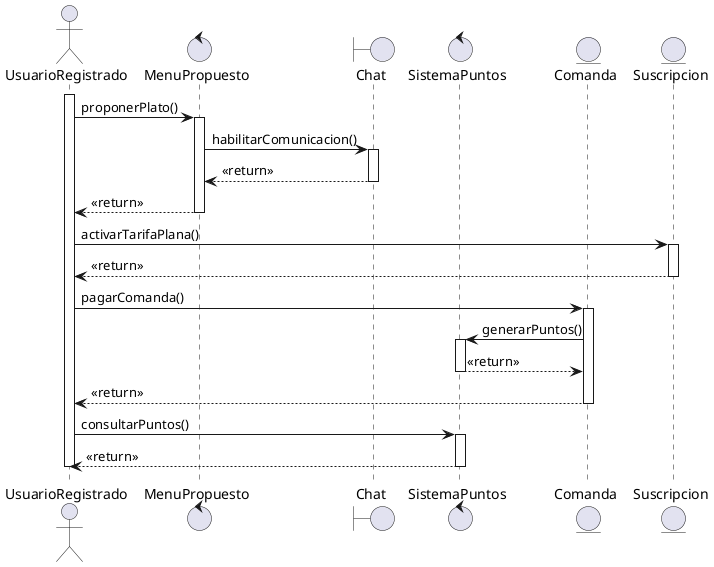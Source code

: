 @startuml
actor UsuarioRegistrado
control MenuPropuesto
boundary Chat
control SistemaPuntos
entity Comanda
entity Suscripcion

activate UsuarioRegistrado

UsuarioRegistrado -> MenuPropuesto : proponerPlato()
activate MenuPropuesto

MenuPropuesto -> Chat : habilitarComunicacion()
activate Chat
Chat --> MenuPropuesto : <<return>>
deactivate Chat

MenuPropuesto --> UsuarioRegistrado : <<return>>
deactivate MenuPropuesto

UsuarioRegistrado -> Suscripcion : activarTarifaPlana()
activate Suscripcion
Suscripcion --> UsuarioRegistrado : <<return>>
deactivate Suscripcion

UsuarioRegistrado -> Comanda : pagarComanda()
activate Comanda
Comanda -> SistemaPuntos : generarPuntos()
activate SistemaPuntos
SistemaPuntos --> Comanda : <<return>>
deactivate SistemaPuntos
Comanda --> UsuarioRegistrado : <<return>>
deactivate Comanda

UsuarioRegistrado -> SistemaPuntos : consultarPuntos()
activate SistemaPuntos
SistemaPuntos --> UsuarioRegistrado : <<return>>
deactivate SistemaPuntos

deactivate UsuarioRegistrado
@enduml

UsuarioRegistrado -> SistemaPuntos : consultarPuntos()
SistemaPuntos --> UsuarioRegistrado : <<return>>

deactivate UsuarioRegistrado
@enduml
